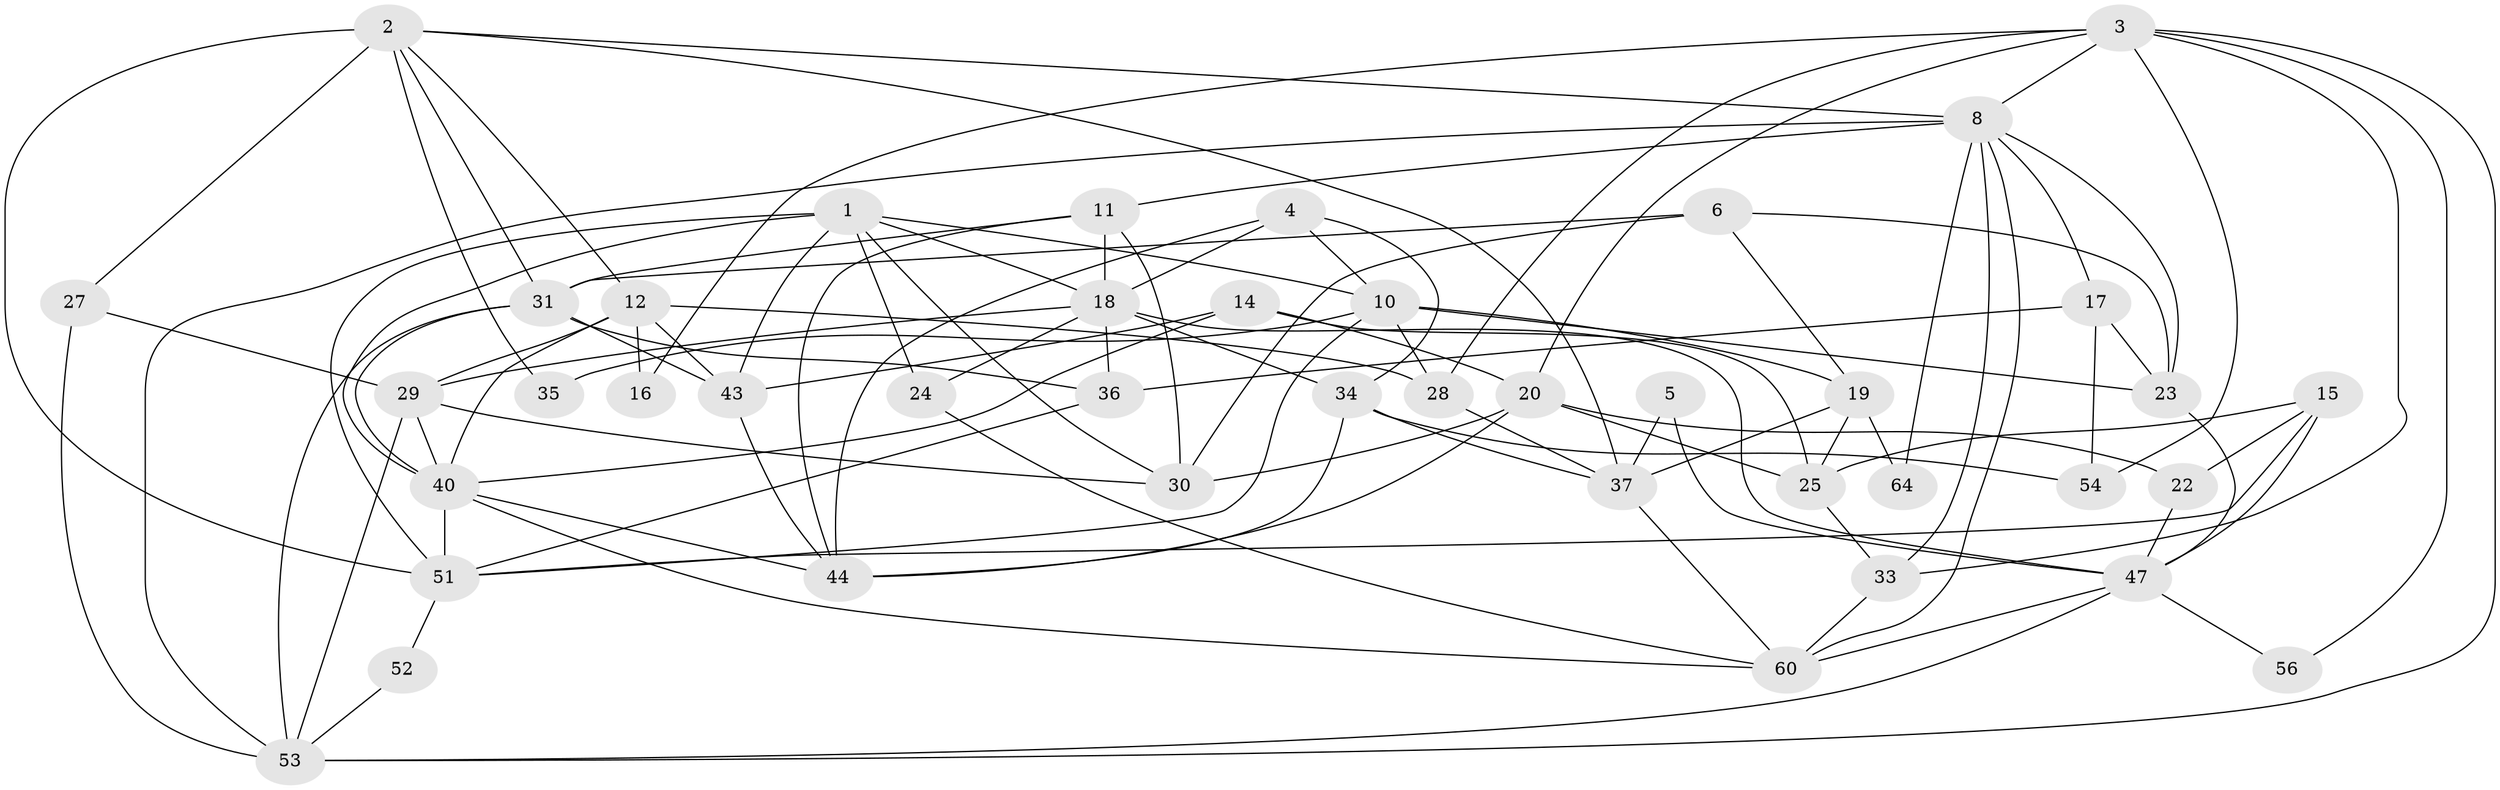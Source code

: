 // Generated by graph-tools (version 1.1) at 2025/52/02/27/25 19:52:01]
// undirected, 42 vertices, 105 edges
graph export_dot {
graph [start="1"]
  node [color=gray90,style=filled];
  1 [super="+7"];
  2 [super="+61"];
  3 [super="+21"];
  4;
  5;
  6 [super="+26"];
  8 [super="+9"];
  10 [super="+13"];
  11;
  12 [super="+67"];
  14;
  15 [super="+59"];
  16;
  17 [super="+42"];
  18 [super="+38"];
  19 [super="+57"];
  20 [super="+58"];
  22;
  23 [super="+50"];
  24;
  25 [super="+32"];
  27;
  28;
  29 [super="+41"];
  30;
  31 [super="+45"];
  33;
  34 [super="+39"];
  35;
  36;
  37 [super="+48"];
  40 [super="+66"];
  43 [super="+65"];
  44 [super="+46"];
  47 [super="+49"];
  51 [super="+63"];
  52;
  53 [super="+55"];
  54;
  56;
  60 [super="+62"];
  64;
  1 -- 30;
  1 -- 51 [weight=2];
  1 -- 24;
  1 -- 43;
  1 -- 18;
  1 -- 10;
  1 -- 40;
  2 -- 8;
  2 -- 27;
  2 -- 35;
  2 -- 51;
  2 -- 12;
  2 -- 37;
  2 -- 31;
  3 -- 33;
  3 -- 16;
  3 -- 56;
  3 -- 8;
  3 -- 20;
  3 -- 53;
  3 -- 28;
  3 -- 54;
  4 -- 10;
  4 -- 44;
  4 -- 34;
  4 -- 18;
  5 -- 47;
  5 -- 37;
  6 -- 31;
  6 -- 30;
  6 -- 23;
  6 -- 19;
  8 -- 11;
  8 -- 64;
  8 -- 33;
  8 -- 17;
  8 -- 53;
  8 -- 60;
  8 -- 23;
  10 -- 28;
  10 -- 51;
  10 -- 23;
  10 -- 35;
  10 -- 19;
  11 -- 30;
  11 -- 18;
  11 -- 44;
  11 -- 31;
  12 -- 16;
  12 -- 28;
  12 -- 43 [weight=2];
  12 -- 29;
  12 -- 40;
  14 -- 20;
  14 -- 43;
  14 -- 25;
  14 -- 40;
  15 -- 22;
  15 -- 25;
  15 -- 51;
  15 -- 47;
  17 -- 54;
  17 -- 36;
  17 -- 23;
  18 -- 36;
  18 -- 47;
  18 -- 34;
  18 -- 24;
  18 -- 29;
  19 -- 64;
  19 -- 37 [weight=2];
  19 -- 25;
  20 -- 44;
  20 -- 22;
  20 -- 25;
  20 -- 30;
  22 -- 47;
  23 -- 47;
  24 -- 60;
  25 -- 33;
  27 -- 29;
  27 -- 53;
  28 -- 37;
  29 -- 40;
  29 -- 53;
  29 -- 30;
  31 -- 36;
  31 -- 53;
  31 -- 43;
  31 -- 40;
  33 -- 60;
  34 -- 44;
  34 -- 37;
  34 -- 54;
  36 -- 51;
  37 -- 60;
  40 -- 51 [weight=2];
  40 -- 60;
  40 -- 44;
  43 -- 44;
  47 -- 53;
  47 -- 56;
  47 -- 60;
  51 -- 52;
  52 -- 53;
}
